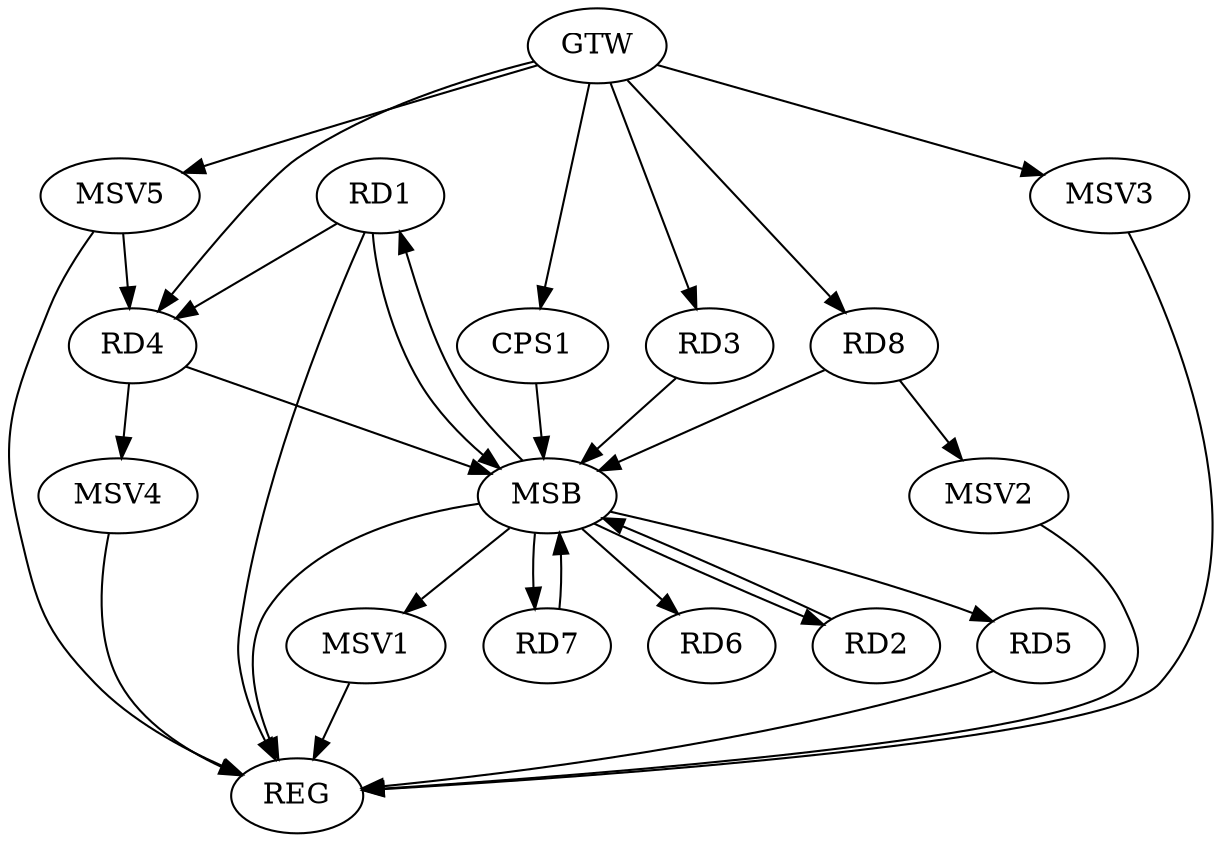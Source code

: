 strict digraph G {
  RD1 [ label="RD1" ];
  RD2 [ label="RD2" ];
  RD3 [ label="RD3" ];
  RD4 [ label="RD4" ];
  RD5 [ label="RD5" ];
  RD6 [ label="RD6" ];
  RD7 [ label="RD7" ];
  RD8 [ label="RD8" ];
  CPS1 [ label="CPS1" ];
  GTW [ label="GTW" ];
  REG [ label="REG" ];
  MSB [ label="MSB" ];
  MSV1 [ label="MSV1" ];
  MSV2 [ label="MSV2" ];
  MSV3 [ label="MSV3" ];
  MSV4 [ label="MSV4" ];
  MSV5 [ label="MSV5" ];
  GTW -> RD3;
  GTW -> RD4;
  GTW -> RD8;
  GTW -> CPS1;
  RD5 -> REG;
  RD1 -> MSB;
  MSB -> REG;
  RD2 -> MSB;
  MSB -> RD7;
  RD3 -> MSB;
  MSB -> RD6;
  RD4 -> MSB;
  MSB -> RD1;
  RD7 -> MSB;
  MSB -> RD2;
  RD8 -> MSB;
  CPS1 -> MSB;
  MSB -> RD5;
  RD1 -> REG;
  RD1 -> RD4;
  MSB -> MSV1;
  MSV1 -> REG;
  RD8 -> MSV2;
  MSV2 -> REG;
  GTW -> MSV3;
  MSV3 -> REG;
  RD4 -> MSV4;
  MSV4 -> REG;
  MSV5 -> RD4;
  GTW -> MSV5;
  MSV5 -> REG;
}
